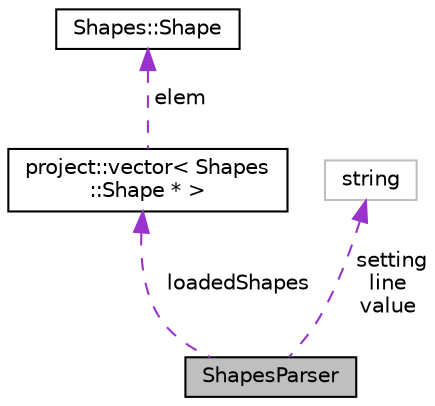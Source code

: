 digraph "ShapesParser"
{
 // LATEX_PDF_SIZE
  edge [fontname="Helvetica",fontsize="10",labelfontname="Helvetica",labelfontsize="10"];
  node [fontname="Helvetica",fontsize="10",shape=record];
  Node1 [label="ShapesParser",height=0.2,width=0.4,color="black", fillcolor="grey75", style="filled", fontcolor="black",tooltip=" "];
  Node2 -> Node1 [dir="back",color="darkorchid3",fontsize="10",style="dashed",label=" loadedShapes" ,fontname="Helvetica"];
  Node2 [label="project::vector\< Shapes\l::Shape * \>",height=0.2,width=0.4,color="black", fillcolor="white", style="filled",URL="$classproject_1_1vector.html",tooltip=" "];
  Node3 -> Node2 [dir="back",color="darkorchid3",fontsize="10",style="dashed",label=" elem" ,fontname="Helvetica"];
  Node3 [label="Shapes::Shape",height=0.2,width=0.4,color="black", fillcolor="white", style="filled",URL="$class_shapes_1_1_shape.html",tooltip=" "];
  Node4 -> Node1 [dir="back",color="darkorchid3",fontsize="10",style="dashed",label=" setting\nline\nvalue" ,fontname="Helvetica"];
  Node4 [label="string",height=0.2,width=0.4,color="grey75", fillcolor="white", style="filled",tooltip=" "];
}
